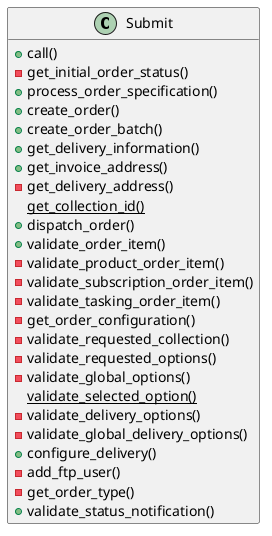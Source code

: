 @startuml

class Submit {
   +call()
   -get_initial_order_status()
   +process_order_specification()
   +create_order()
   +create_order_batch()
   +get_delivery_information()
   +get_invoice_address()
   -get_delivery_address()
   {static}get_collection_id()
   +dispatch_order()
   +validate_order_item()
   -validate_product_order_item()
   -validate_subscription_order_item()
   -validate_tasking_order_item()
   -get_order_configuration()
   -validate_requested_collection()
   -validate_requested_options()
   -validate_global_options()
   {static}validate_selected_option()
   -validate_delivery_options()
   -validate_global_delivery_options()
   +configure_delivery()
   -add_ftp_user()
   -get_order_type()
   +validate_status_notification()
}

hide empty attributes
hide empty methods

@enduml